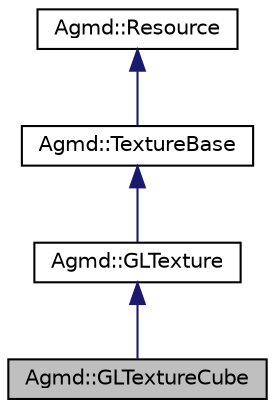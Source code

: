 digraph "Agmd::GLTextureCube"
{
  edge [fontname="Helvetica",fontsize="10",labelfontname="Helvetica",labelfontsize="10"];
  node [fontname="Helvetica",fontsize="10",shape=record];
  Node1 [label="Agmd::GLTextureCube",height=0.2,width=0.4,color="black", fillcolor="grey75", style="filled" fontcolor="black"];
  Node2 -> Node1 [dir="back",color="midnightblue",fontsize="10",style="solid",fontname="Helvetica"];
  Node2 [label="Agmd::GLTexture",height=0.2,width=0.4,color="black", fillcolor="white", style="filled",URL="$class_agmd_1_1_g_l_texture.html"];
  Node3 -> Node2 [dir="back",color="midnightblue",fontsize="10",style="solid",fontname="Helvetica"];
  Node3 [label="Agmd::TextureBase",height=0.2,width=0.4,color="black", fillcolor="white", style="filled",URL="$class_agmd_1_1_texture_base.html"];
  Node4 -> Node3 [dir="back",color="midnightblue",fontsize="10",style="solid",fontname="Helvetica"];
  Node4 [label="Agmd::Resource",height=0.2,width=0.4,color="black", fillcolor="white", style="filled",URL="$class_agmd_1_1_resource.html"];
}
